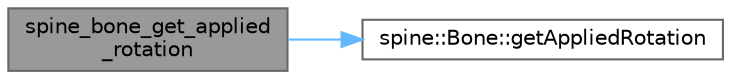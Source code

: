 digraph "spine_bone_get_applied_rotation"
{
 // LATEX_PDF_SIZE
  bgcolor="transparent";
  edge [fontname=Helvetica,fontsize=10,labelfontname=Helvetica,labelfontsize=10];
  node [fontname=Helvetica,fontsize=10,shape=box,height=0.2,width=0.4];
  rankdir="LR";
  Node1 [id="Node000001",label="spine_bone_get_applied\l_rotation",height=0.2,width=0.4,color="gray40", fillcolor="grey60", style="filled", fontcolor="black",tooltip=" "];
  Node1 -> Node2 [id="edge1_Node000001_Node000002",color="steelblue1",style="solid",tooltip=" "];
  Node2 [id="Node000002",label="spine::Bone::getAppliedRotation",height=0.2,width=0.4,color="grey40", fillcolor="white", style="filled",URL="$classspine_1_1_bone.html#a83598385b84345c879d8ea56e6acf44d",tooltip="The rotation, as calculated by any constraints."];
}
